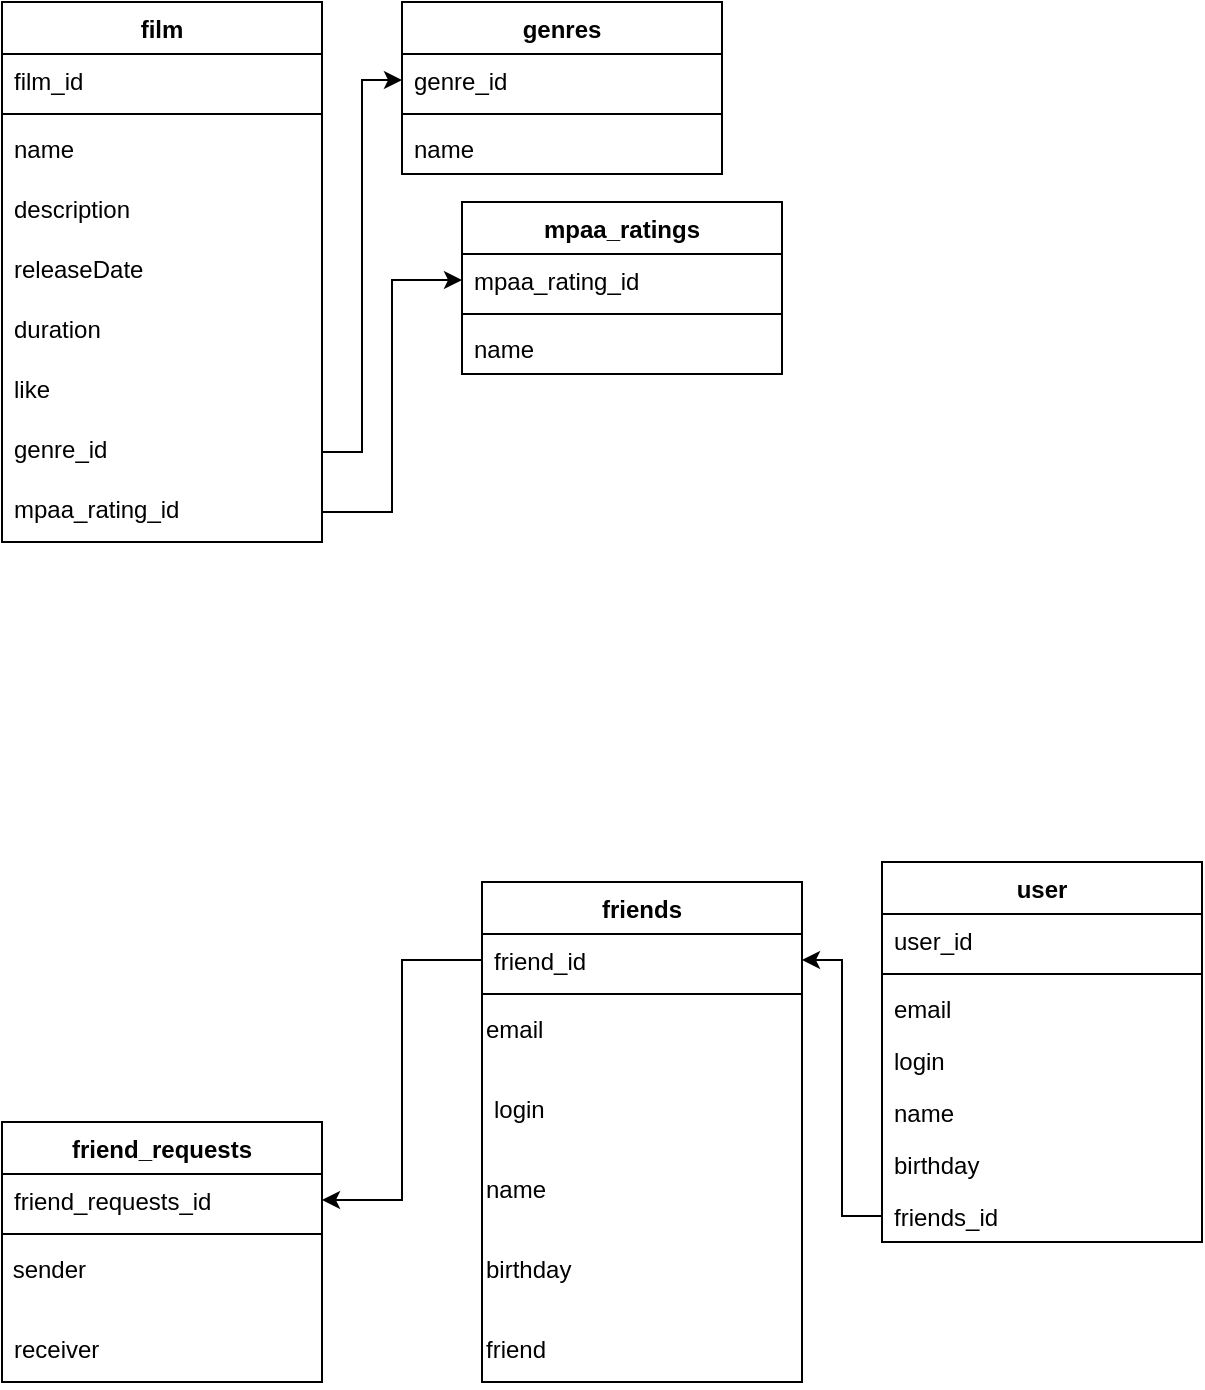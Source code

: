 <mxfile version="22.1.5" type="github">
  <diagram id="C5RBs43oDa-KdzZeNtuy" name="Page-1">
    <mxGraphModel dx="1341" dy="766" grid="1" gridSize="10" guides="1" tooltips="1" connect="1" arrows="1" fold="1" page="1" pageScale="1" pageWidth="827" pageHeight="1169" math="0" shadow="0">
      <root>
        <mxCell id="WIyWlLk6GJQsqaUBKTNV-0" />
        <mxCell id="WIyWlLk6GJQsqaUBKTNV-1" parent="WIyWlLk6GJQsqaUBKTNV-0" />
        <mxCell id="xBCUZ0o7GpwOlYW-5FfI-6" value="film" style="swimlane;fontStyle=1;align=center;verticalAlign=top;childLayout=stackLayout;horizontal=1;startSize=26;horizontalStack=0;resizeParent=1;resizeParentMax=0;resizeLast=0;collapsible=1;marginBottom=0;whiteSpace=wrap;html=1;direction=east;" vertex="1" parent="WIyWlLk6GJQsqaUBKTNV-1">
          <mxGeometry x="60" y="40" width="160" height="270" as="geometry" />
        </mxCell>
        <mxCell id="xBCUZ0o7GpwOlYW-5FfI-7" value="film_id" style="text;strokeColor=none;fillColor=none;align=left;verticalAlign=top;spacingLeft=4;spacingRight=4;overflow=hidden;rotatable=0;points=[[0,0.5],[1,0.5]];portConstraint=eastwest;whiteSpace=wrap;html=1;" vertex="1" parent="xBCUZ0o7GpwOlYW-5FfI-6">
          <mxGeometry y="26" width="160" height="26" as="geometry" />
        </mxCell>
        <mxCell id="xBCUZ0o7GpwOlYW-5FfI-8" value="" style="line;strokeWidth=1;fillColor=none;align=left;verticalAlign=middle;spacingTop=-1;spacingLeft=3;spacingRight=3;rotatable=0;labelPosition=right;points=[];portConstraint=eastwest;strokeColor=inherit;" vertex="1" parent="xBCUZ0o7GpwOlYW-5FfI-6">
          <mxGeometry y="52" width="160" height="8" as="geometry" />
        </mxCell>
        <mxCell id="xBCUZ0o7GpwOlYW-5FfI-10" value="name" style="text;strokeColor=none;fillColor=none;align=left;verticalAlign=top;spacingLeft=4;spacingRight=4;overflow=hidden;rotatable=0;points=[[0,0.5],[1,0.5]];portConstraint=eastwest;whiteSpace=wrap;html=1;" vertex="1" parent="xBCUZ0o7GpwOlYW-5FfI-6">
          <mxGeometry y="60" width="160" height="30" as="geometry" />
        </mxCell>
        <mxCell id="xBCUZ0o7GpwOlYW-5FfI-11" value="description" style="text;strokeColor=none;fillColor=none;align=left;verticalAlign=top;spacingLeft=4;spacingRight=4;overflow=hidden;rotatable=0;points=[[0,0.5],[1,0.5]];portConstraint=eastwest;whiteSpace=wrap;html=1;" vertex="1" parent="xBCUZ0o7GpwOlYW-5FfI-6">
          <mxGeometry y="90" width="160" height="30" as="geometry" />
        </mxCell>
        <mxCell id="xBCUZ0o7GpwOlYW-5FfI-12" value="releaseDate" style="text;strokeColor=none;fillColor=none;align=left;verticalAlign=top;spacingLeft=4;spacingRight=4;overflow=hidden;rotatable=0;points=[[0,0.5],[1,0.5]];portConstraint=eastwest;whiteSpace=wrap;html=1;" vertex="1" parent="xBCUZ0o7GpwOlYW-5FfI-6">
          <mxGeometry y="120" width="160" height="30" as="geometry" />
        </mxCell>
        <mxCell id="xBCUZ0o7GpwOlYW-5FfI-13" value="duration" style="text;strokeColor=none;fillColor=none;align=left;verticalAlign=top;spacingLeft=4;spacingRight=4;overflow=hidden;rotatable=0;points=[[0,0.5],[1,0.5]];portConstraint=eastwest;whiteSpace=wrap;html=1;" vertex="1" parent="xBCUZ0o7GpwOlYW-5FfI-6">
          <mxGeometry y="150" width="160" height="30" as="geometry" />
        </mxCell>
        <mxCell id="xBCUZ0o7GpwOlYW-5FfI-15" value="like" style="text;strokeColor=none;fillColor=none;align=left;verticalAlign=top;spacingLeft=4;spacingRight=4;overflow=hidden;rotatable=0;points=[[0,0.5],[1,0.5]];portConstraint=eastwest;whiteSpace=wrap;html=1;" vertex="1" parent="xBCUZ0o7GpwOlYW-5FfI-6">
          <mxGeometry y="180" width="160" height="30" as="geometry" />
        </mxCell>
        <mxCell id="xBCUZ0o7GpwOlYW-5FfI-14" value="genre_id" style="text;strokeColor=none;fillColor=none;align=left;verticalAlign=top;spacingLeft=4;spacingRight=4;overflow=hidden;rotatable=0;points=[[0,0.5],[1,0.5]];portConstraint=eastwest;whiteSpace=wrap;html=1;" vertex="1" parent="xBCUZ0o7GpwOlYW-5FfI-6">
          <mxGeometry y="210" width="160" height="30" as="geometry" />
        </mxCell>
        <mxCell id="xBCUZ0o7GpwOlYW-5FfI-16" value="mpaa_rating_id" style="text;strokeColor=none;fillColor=none;align=left;verticalAlign=top;spacingLeft=4;spacingRight=4;overflow=hidden;rotatable=0;points=[[0,0.5],[1,0.5]];portConstraint=eastwest;whiteSpace=wrap;html=1;" vertex="1" parent="xBCUZ0o7GpwOlYW-5FfI-6">
          <mxGeometry y="240" width="160" height="30" as="geometry" />
        </mxCell>
        <mxCell id="xBCUZ0o7GpwOlYW-5FfI-17" value="genres" style="swimlane;fontStyle=1;align=center;verticalAlign=top;childLayout=stackLayout;horizontal=1;startSize=26;horizontalStack=0;resizeParent=1;resizeParentMax=0;resizeLast=0;collapsible=1;marginBottom=0;whiteSpace=wrap;html=1;" vertex="1" parent="WIyWlLk6GJQsqaUBKTNV-1">
          <mxGeometry x="260" y="40" width="160" height="86" as="geometry" />
        </mxCell>
        <mxCell id="xBCUZ0o7GpwOlYW-5FfI-18" value="genre_id" style="text;strokeColor=none;fillColor=none;align=left;verticalAlign=top;spacingLeft=4;spacingRight=4;overflow=hidden;rotatable=0;points=[[0,0.5],[1,0.5]];portConstraint=eastwest;whiteSpace=wrap;html=1;" vertex="1" parent="xBCUZ0o7GpwOlYW-5FfI-17">
          <mxGeometry y="26" width="160" height="26" as="geometry" />
        </mxCell>
        <mxCell id="xBCUZ0o7GpwOlYW-5FfI-19" value="" style="line;strokeWidth=1;fillColor=none;align=left;verticalAlign=middle;spacingTop=-1;spacingLeft=3;spacingRight=3;rotatable=0;labelPosition=right;points=[];portConstraint=eastwest;strokeColor=inherit;" vertex="1" parent="xBCUZ0o7GpwOlYW-5FfI-17">
          <mxGeometry y="52" width="160" height="8" as="geometry" />
        </mxCell>
        <mxCell id="xBCUZ0o7GpwOlYW-5FfI-20" value="name" style="text;strokeColor=none;fillColor=none;align=left;verticalAlign=top;spacingLeft=4;spacingRight=4;overflow=hidden;rotatable=0;points=[[0,0.5],[1,0.5]];portConstraint=eastwest;whiteSpace=wrap;html=1;" vertex="1" parent="xBCUZ0o7GpwOlYW-5FfI-17">
          <mxGeometry y="60" width="160" height="26" as="geometry" />
        </mxCell>
        <mxCell id="xBCUZ0o7GpwOlYW-5FfI-21" value="mpaa_ratings" style="swimlane;fontStyle=1;align=center;verticalAlign=top;childLayout=stackLayout;horizontal=1;startSize=26;horizontalStack=0;resizeParent=1;resizeParentMax=0;resizeLast=0;collapsible=1;marginBottom=0;whiteSpace=wrap;html=1;" vertex="1" parent="WIyWlLk6GJQsqaUBKTNV-1">
          <mxGeometry x="290" y="140" width="160" height="86" as="geometry" />
        </mxCell>
        <mxCell id="xBCUZ0o7GpwOlYW-5FfI-22" value="mpaa_rating_id" style="text;strokeColor=none;fillColor=none;align=left;verticalAlign=top;spacingLeft=4;spacingRight=4;overflow=hidden;rotatable=0;points=[[0,0.5],[1,0.5]];portConstraint=eastwest;whiteSpace=wrap;html=1;" vertex="1" parent="xBCUZ0o7GpwOlYW-5FfI-21">
          <mxGeometry y="26" width="160" height="26" as="geometry" />
        </mxCell>
        <mxCell id="xBCUZ0o7GpwOlYW-5FfI-23" value="" style="line;strokeWidth=1;fillColor=none;align=left;verticalAlign=middle;spacingTop=-1;spacingLeft=3;spacingRight=3;rotatable=0;labelPosition=right;points=[];portConstraint=eastwest;strokeColor=inherit;" vertex="1" parent="xBCUZ0o7GpwOlYW-5FfI-21">
          <mxGeometry y="52" width="160" height="8" as="geometry" />
        </mxCell>
        <mxCell id="xBCUZ0o7GpwOlYW-5FfI-24" value="name" style="text;strokeColor=none;fillColor=none;align=left;verticalAlign=top;spacingLeft=4;spacingRight=4;overflow=hidden;rotatable=0;points=[[0,0.5],[1,0.5]];portConstraint=eastwest;whiteSpace=wrap;html=1;" vertex="1" parent="xBCUZ0o7GpwOlYW-5FfI-21">
          <mxGeometry y="60" width="160" height="26" as="geometry" />
        </mxCell>
        <mxCell id="xBCUZ0o7GpwOlYW-5FfI-25" style="edgeStyle=orthogonalEdgeStyle;rounded=0;orthogonalLoop=1;jettySize=auto;html=1;exitX=1;exitY=0.5;exitDx=0;exitDy=0;entryX=0;entryY=0.5;entryDx=0;entryDy=0;" edge="1" parent="WIyWlLk6GJQsqaUBKTNV-1" source="xBCUZ0o7GpwOlYW-5FfI-16" target="xBCUZ0o7GpwOlYW-5FfI-22">
          <mxGeometry relative="1" as="geometry" />
        </mxCell>
        <mxCell id="xBCUZ0o7GpwOlYW-5FfI-26" style="edgeStyle=orthogonalEdgeStyle;rounded=0;orthogonalLoop=1;jettySize=auto;html=1;exitX=1;exitY=0.5;exitDx=0;exitDy=0;entryX=0;entryY=0.5;entryDx=0;entryDy=0;" edge="1" parent="WIyWlLk6GJQsqaUBKTNV-1" source="xBCUZ0o7GpwOlYW-5FfI-14" target="xBCUZ0o7GpwOlYW-5FfI-18">
          <mxGeometry relative="1" as="geometry" />
        </mxCell>
        <mxCell id="xBCUZ0o7GpwOlYW-5FfI-27" value="user" style="swimlane;fontStyle=1;align=center;verticalAlign=top;childLayout=stackLayout;horizontal=1;startSize=26;horizontalStack=0;resizeParent=1;resizeParentMax=0;resizeLast=0;collapsible=1;marginBottom=0;whiteSpace=wrap;html=1;" vertex="1" parent="WIyWlLk6GJQsqaUBKTNV-1">
          <mxGeometry x="500" y="470" width="160" height="190" as="geometry" />
        </mxCell>
        <mxCell id="xBCUZ0o7GpwOlYW-5FfI-28" value="user_id" style="text;strokeColor=none;fillColor=none;align=left;verticalAlign=top;spacingLeft=4;spacingRight=4;overflow=hidden;rotatable=0;points=[[0,0.5],[1,0.5]];portConstraint=eastwest;whiteSpace=wrap;html=1;" vertex="1" parent="xBCUZ0o7GpwOlYW-5FfI-27">
          <mxGeometry y="26" width="160" height="26" as="geometry" />
        </mxCell>
        <mxCell id="xBCUZ0o7GpwOlYW-5FfI-29" value="" style="line;strokeWidth=1;fillColor=none;align=left;verticalAlign=middle;spacingTop=-1;spacingLeft=3;spacingRight=3;rotatable=0;labelPosition=right;points=[];portConstraint=eastwest;strokeColor=inherit;" vertex="1" parent="xBCUZ0o7GpwOlYW-5FfI-27">
          <mxGeometry y="52" width="160" height="8" as="geometry" />
        </mxCell>
        <mxCell id="xBCUZ0o7GpwOlYW-5FfI-31" value="email" style="text;strokeColor=none;fillColor=none;align=left;verticalAlign=top;spacingLeft=4;spacingRight=4;overflow=hidden;rotatable=0;points=[[0,0.5],[1,0.5]];portConstraint=eastwest;whiteSpace=wrap;html=1;" vertex="1" parent="xBCUZ0o7GpwOlYW-5FfI-27">
          <mxGeometry y="60" width="160" height="26" as="geometry" />
        </mxCell>
        <mxCell id="xBCUZ0o7GpwOlYW-5FfI-33" value="login" style="text;strokeColor=none;fillColor=none;align=left;verticalAlign=top;spacingLeft=4;spacingRight=4;overflow=hidden;rotatable=0;points=[[0,0.5],[1,0.5]];portConstraint=eastwest;whiteSpace=wrap;html=1;" vertex="1" parent="xBCUZ0o7GpwOlYW-5FfI-27">
          <mxGeometry y="86" width="160" height="26" as="geometry" />
        </mxCell>
        <mxCell id="xBCUZ0o7GpwOlYW-5FfI-35" value="name" style="text;strokeColor=none;fillColor=none;align=left;verticalAlign=top;spacingLeft=4;spacingRight=4;overflow=hidden;rotatable=0;points=[[0,0.5],[1,0.5]];portConstraint=eastwest;whiteSpace=wrap;html=1;" vertex="1" parent="xBCUZ0o7GpwOlYW-5FfI-27">
          <mxGeometry y="112" width="160" height="26" as="geometry" />
        </mxCell>
        <mxCell id="xBCUZ0o7GpwOlYW-5FfI-36" value="birthday" style="text;strokeColor=none;fillColor=none;align=left;verticalAlign=top;spacingLeft=4;spacingRight=4;overflow=hidden;rotatable=0;points=[[0,0.5],[1,0.5]];portConstraint=eastwest;whiteSpace=wrap;html=1;" vertex="1" parent="xBCUZ0o7GpwOlYW-5FfI-27">
          <mxGeometry y="138" width="160" height="26" as="geometry" />
        </mxCell>
        <mxCell id="xBCUZ0o7GpwOlYW-5FfI-37" value="friends_id" style="text;strokeColor=none;fillColor=none;align=left;verticalAlign=top;spacingLeft=4;spacingRight=4;overflow=hidden;rotatable=0;points=[[0,0.5],[1,0.5]];portConstraint=eastwest;whiteSpace=wrap;html=1;" vertex="1" parent="xBCUZ0o7GpwOlYW-5FfI-27">
          <mxGeometry y="164" width="160" height="26" as="geometry" />
        </mxCell>
        <mxCell id="xBCUZ0o7GpwOlYW-5FfI-45" value="friend_requests" style="swimlane;fontStyle=1;align=center;verticalAlign=top;childLayout=stackLayout;horizontal=1;startSize=26;horizontalStack=0;resizeParent=1;resizeParentMax=0;resizeLast=0;collapsible=1;marginBottom=0;whiteSpace=wrap;html=1;" vertex="1" parent="WIyWlLk6GJQsqaUBKTNV-1">
          <mxGeometry x="60" y="600" width="160" height="130" as="geometry" />
        </mxCell>
        <mxCell id="xBCUZ0o7GpwOlYW-5FfI-46" value="friend_requests_id" style="text;strokeColor=none;fillColor=none;align=left;verticalAlign=top;spacingLeft=4;spacingRight=4;overflow=hidden;rotatable=0;points=[[0,0.5],[1,0.5]];portConstraint=eastwest;whiteSpace=wrap;html=1;" vertex="1" parent="xBCUZ0o7GpwOlYW-5FfI-45">
          <mxGeometry y="26" width="160" height="26" as="geometry" />
        </mxCell>
        <mxCell id="xBCUZ0o7GpwOlYW-5FfI-47" value="" style="line;strokeWidth=1;fillColor=none;align=left;verticalAlign=middle;spacingTop=-1;spacingLeft=3;spacingRight=3;rotatable=0;labelPosition=right;points=[];portConstraint=eastwest;strokeColor=inherit;" vertex="1" parent="xBCUZ0o7GpwOlYW-5FfI-45">
          <mxGeometry y="52" width="160" height="8" as="geometry" />
        </mxCell>
        <mxCell id="xBCUZ0o7GpwOlYW-5FfI-63" value="&amp;nbsp;sender" style="text;whiteSpace=wrap;html=1;" vertex="1" parent="xBCUZ0o7GpwOlYW-5FfI-45">
          <mxGeometry y="60" width="160" height="40" as="geometry" />
        </mxCell>
        <mxCell id="xBCUZ0o7GpwOlYW-5FfI-48" value="receiver" style="text;strokeColor=none;fillColor=none;align=left;verticalAlign=top;spacingLeft=4;spacingRight=4;overflow=hidden;rotatable=0;points=[[0,0.5],[1,0.5]];portConstraint=eastwest;whiteSpace=wrap;html=1;" vertex="1" parent="xBCUZ0o7GpwOlYW-5FfI-45">
          <mxGeometry y="100" width="160" height="30" as="geometry" />
        </mxCell>
        <mxCell id="xBCUZ0o7GpwOlYW-5FfI-49" value="friends" style="swimlane;fontStyle=1;align=center;verticalAlign=top;childLayout=stackLayout;horizontal=1;startSize=26;horizontalStack=0;resizeParent=1;resizeParentMax=0;resizeLast=0;collapsible=1;marginBottom=0;whiteSpace=wrap;html=1;" vertex="1" parent="WIyWlLk6GJQsqaUBKTNV-1">
          <mxGeometry x="300" y="480" width="160" height="250" as="geometry" />
        </mxCell>
        <mxCell id="xBCUZ0o7GpwOlYW-5FfI-50" value="friend_id" style="text;strokeColor=none;fillColor=none;align=left;verticalAlign=top;spacingLeft=4;spacingRight=4;overflow=hidden;rotatable=0;points=[[0,0.5],[1,0.5]];portConstraint=eastwest;whiteSpace=wrap;html=1;" vertex="1" parent="xBCUZ0o7GpwOlYW-5FfI-49">
          <mxGeometry y="26" width="160" height="26" as="geometry" />
        </mxCell>
        <mxCell id="xBCUZ0o7GpwOlYW-5FfI-51" value="" style="line;strokeWidth=1;fillColor=none;align=left;verticalAlign=middle;spacingTop=-1;spacingLeft=3;spacingRight=3;rotatable=0;labelPosition=right;points=[];portConstraint=eastwest;strokeColor=inherit;" vertex="1" parent="xBCUZ0o7GpwOlYW-5FfI-49">
          <mxGeometry y="52" width="160" height="8" as="geometry" />
        </mxCell>
        <mxCell id="xBCUZ0o7GpwOlYW-5FfI-58" value="email" style="text;whiteSpace=wrap;html=1;" vertex="1" parent="xBCUZ0o7GpwOlYW-5FfI-49">
          <mxGeometry y="60" width="160" height="40" as="geometry" />
        </mxCell>
        <mxCell id="xBCUZ0o7GpwOlYW-5FfI-52" value="login" style="text;strokeColor=none;fillColor=none;align=left;verticalAlign=top;spacingLeft=4;spacingRight=4;overflow=hidden;rotatable=0;points=[[0,0.5],[1,0.5]];portConstraint=eastwest;whiteSpace=wrap;html=1;" vertex="1" parent="xBCUZ0o7GpwOlYW-5FfI-49">
          <mxGeometry y="100" width="160" height="40" as="geometry" />
        </mxCell>
        <mxCell id="xBCUZ0o7GpwOlYW-5FfI-59" value="name" style="text;whiteSpace=wrap;html=1;" vertex="1" parent="xBCUZ0o7GpwOlYW-5FfI-49">
          <mxGeometry y="140" width="160" height="40" as="geometry" />
        </mxCell>
        <mxCell id="xBCUZ0o7GpwOlYW-5FfI-61" value="birthday" style="text;whiteSpace=wrap;html=1;" vertex="1" parent="xBCUZ0o7GpwOlYW-5FfI-49">
          <mxGeometry y="180" width="160" height="40" as="geometry" />
        </mxCell>
        <mxCell id="xBCUZ0o7GpwOlYW-5FfI-60" value="friend" style="text;whiteSpace=wrap;html=1;" vertex="1" parent="xBCUZ0o7GpwOlYW-5FfI-49">
          <mxGeometry y="220" width="160" height="30" as="geometry" />
        </mxCell>
        <mxCell id="xBCUZ0o7GpwOlYW-5FfI-66" style="edgeStyle=orthogonalEdgeStyle;rounded=0;orthogonalLoop=1;jettySize=auto;html=1;exitX=0;exitY=0.5;exitDx=0;exitDy=0;entryX=1;entryY=0.5;entryDx=0;entryDy=0;" edge="1" parent="WIyWlLk6GJQsqaUBKTNV-1" source="xBCUZ0o7GpwOlYW-5FfI-37" target="xBCUZ0o7GpwOlYW-5FfI-50">
          <mxGeometry relative="1" as="geometry" />
        </mxCell>
        <mxCell id="xBCUZ0o7GpwOlYW-5FfI-67" style="edgeStyle=orthogonalEdgeStyle;rounded=0;orthogonalLoop=1;jettySize=auto;html=1;exitX=0;exitY=0.5;exitDx=0;exitDy=0;entryX=1;entryY=0.5;entryDx=0;entryDy=0;" edge="1" parent="WIyWlLk6GJQsqaUBKTNV-1" source="xBCUZ0o7GpwOlYW-5FfI-50" target="xBCUZ0o7GpwOlYW-5FfI-46">
          <mxGeometry relative="1" as="geometry" />
        </mxCell>
      </root>
    </mxGraphModel>
  </diagram>
</mxfile>
